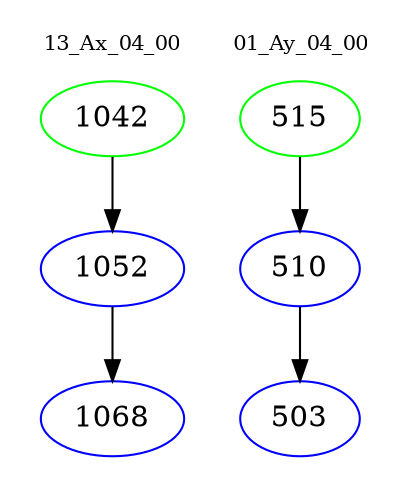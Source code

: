 digraph{
subgraph cluster_0 {
color = white
label = "13_Ax_04_00";
fontsize=10;
T0_1042 [label="1042", color="green"]
T0_1042 -> T0_1052 [color="black"]
T0_1052 [label="1052", color="blue"]
T0_1052 -> T0_1068 [color="black"]
T0_1068 [label="1068", color="blue"]
}
subgraph cluster_1 {
color = white
label = "01_Ay_04_00";
fontsize=10;
T1_515 [label="515", color="green"]
T1_515 -> T1_510 [color="black"]
T1_510 [label="510", color="blue"]
T1_510 -> T1_503 [color="black"]
T1_503 [label="503", color="blue"]
}
}
